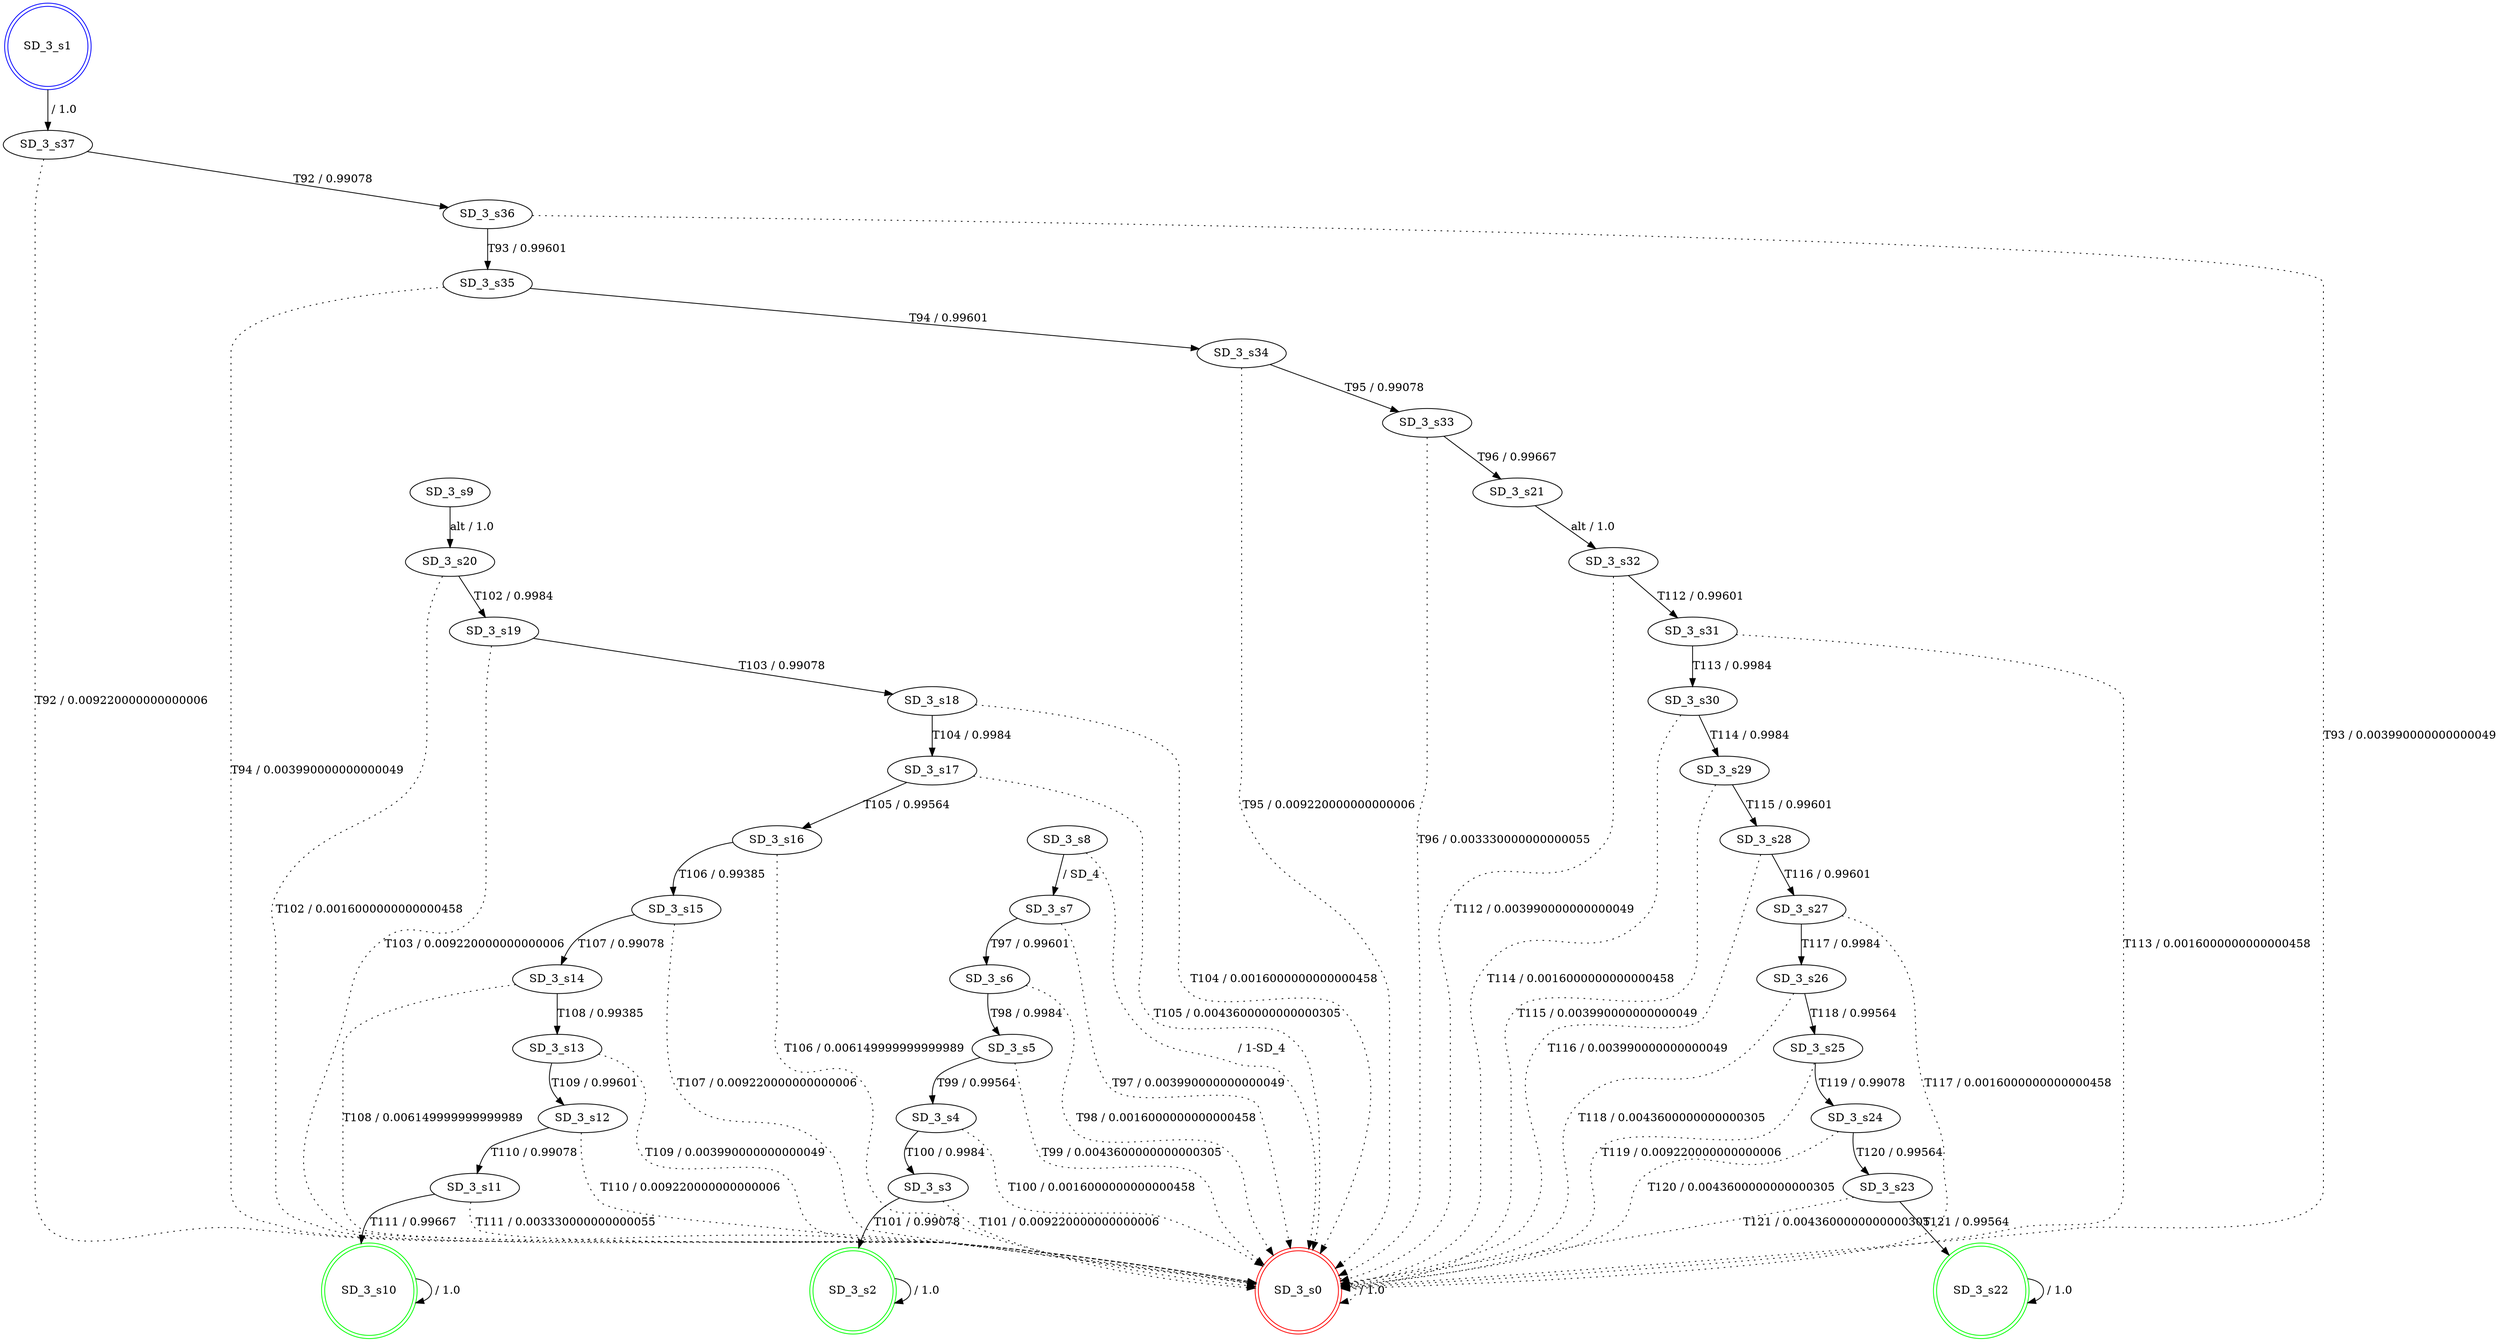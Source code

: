 digraph graphname {
SD_3_s0 [label="SD_3_s0",color=red,shape=doublecircle ];
SD_3_s1 [label="SD_3_s1",color=blue,shape=doublecircle ];
SD_3_s2 [label="SD_3_s2",color=green,shape=doublecircle ];
SD_3_s3 [label="SD_3_s3" ];
SD_3_s4 [label="SD_3_s4" ];
SD_3_s5 [label="SD_3_s5" ];
SD_3_s6 [label="SD_3_s6" ];
SD_3_s7 [label="SD_3_s7" ];
SD_3_s8 [label="SD_3_s8" ];
SD_3_s9 [label="SD_3_s9" ];
SD_3_s10 [label="SD_3_s10",color=green,shape=doublecircle ];
SD_3_s11 [label="SD_3_s11" ];
SD_3_s12 [label="SD_3_s12" ];
SD_3_s13 [label="SD_3_s13" ];
SD_3_s14 [label="SD_3_s14" ];
SD_3_s15 [label="SD_3_s15" ];
SD_3_s16 [label="SD_3_s16" ];
SD_3_s17 [label="SD_3_s17" ];
SD_3_s18 [label="SD_3_s18" ];
SD_3_s19 [label="SD_3_s19" ];
SD_3_s20 [label="SD_3_s20" ];
SD_3_s21 [label="SD_3_s21" ];
SD_3_s22 [label="SD_3_s22",color=green,shape=doublecircle ];
SD_3_s23 [label="SD_3_s23" ];
SD_3_s24 [label="SD_3_s24" ];
SD_3_s25 [label="SD_3_s25" ];
SD_3_s26 [label="SD_3_s26" ];
SD_3_s27 [label="SD_3_s27" ];
SD_3_s28 [label="SD_3_s28" ];
SD_3_s29 [label="SD_3_s29" ];
SD_3_s30 [label="SD_3_s30" ];
SD_3_s31 [label="SD_3_s31" ];
SD_3_s32 [label="SD_3_s32" ];
SD_3_s33 [label="SD_3_s33" ];
SD_3_s34 [label="SD_3_s34" ];
SD_3_s35 [label="SD_3_s35" ];
SD_3_s36 [label="SD_3_s36" ];
SD_3_s37 [label="SD_3_s37" ];
SD_3_s0 -> SD_3_s0 [label=" / 1.0", style=dotted];
SD_3_s1 -> SD_3_s37 [label=" / 1.0"];
SD_3_s2 -> SD_3_s2 [label=" / 1.0"];
SD_3_s3 -> SD_3_s2 [label="T101 / 0.99078"];
SD_3_s3 -> SD_3_s0 [label="T101 / 0.009220000000000006", style=dotted];
SD_3_s4 -> SD_3_s3 [label="T100 / 0.9984"];
SD_3_s4 -> SD_3_s0 [label="T100 / 0.0016000000000000458", style=dotted];
SD_3_s5 -> SD_3_s4 [label="T99 / 0.99564"];
SD_3_s5 -> SD_3_s0 [label="T99 / 0.0043600000000000305", style=dotted];
SD_3_s6 -> SD_3_s5 [label="T98 / 0.9984"];
SD_3_s6 -> SD_3_s0 [label="T98 / 0.0016000000000000458", style=dotted];
SD_3_s7 -> SD_3_s6 [label="T97 / 0.99601"];
SD_3_s7 -> SD_3_s0 [label="T97 / 0.003990000000000049", style=dotted];
SD_3_s8 -> SD_3_s7 [label=" / SD_4"];
SD_3_s8 -> SD_3_s0 [label=" / 1-SD_4", style=dotted];
SD_3_s9 -> SD_3_s20 [label="alt / 1.0"];
SD_3_s10 -> SD_3_s10 [label=" / 1.0"];
SD_3_s11 -> SD_3_s10 [label="T111 / 0.99667"];
SD_3_s11 -> SD_3_s0 [label="T111 / 0.003330000000000055", style=dotted];
SD_3_s12 -> SD_3_s11 [label="T110 / 0.99078"];
SD_3_s12 -> SD_3_s0 [label="T110 / 0.009220000000000006", style=dotted];
SD_3_s13 -> SD_3_s12 [label="T109 / 0.99601"];
SD_3_s13 -> SD_3_s0 [label="T109 / 0.003990000000000049", style=dotted];
SD_3_s14 -> SD_3_s13 [label="T108 / 0.99385"];
SD_3_s14 -> SD_3_s0 [label="T108 / 0.006149999999999989", style=dotted];
SD_3_s15 -> SD_3_s14 [label="T107 / 0.99078"];
SD_3_s15 -> SD_3_s0 [label="T107 / 0.009220000000000006", style=dotted];
SD_3_s16 -> SD_3_s15 [label="T106 / 0.99385"];
SD_3_s16 -> SD_3_s0 [label="T106 / 0.006149999999999989", style=dotted];
SD_3_s17 -> SD_3_s16 [label="T105 / 0.99564"];
SD_3_s17 -> SD_3_s0 [label="T105 / 0.0043600000000000305", style=dotted];
SD_3_s18 -> SD_3_s17 [label="T104 / 0.9984"];
SD_3_s18 -> SD_3_s0 [label="T104 / 0.0016000000000000458", style=dotted];
SD_3_s19 -> SD_3_s18 [label="T103 / 0.99078"];
SD_3_s19 -> SD_3_s0 [label="T103 / 0.009220000000000006", style=dotted];
SD_3_s20 -> SD_3_s19 [label="T102 / 0.9984"];
SD_3_s20 -> SD_3_s0 [label="T102 / 0.0016000000000000458", style=dotted];
SD_3_s21 -> SD_3_s32 [label="alt / 1.0"];
SD_3_s22 -> SD_3_s22 [label=" / 1.0"];
SD_3_s23 -> SD_3_s22 [label="T121 / 0.99564"];
SD_3_s23 -> SD_3_s0 [label="T121 / 0.0043600000000000305", style=dotted];
SD_3_s24 -> SD_3_s23 [label="T120 / 0.99564"];
SD_3_s24 -> SD_3_s0 [label="T120 / 0.0043600000000000305", style=dotted];
SD_3_s25 -> SD_3_s24 [label="T119 / 0.99078"];
SD_3_s25 -> SD_3_s0 [label="T119 / 0.009220000000000006", style=dotted];
SD_3_s26 -> SD_3_s25 [label="T118 / 0.99564"];
SD_3_s26 -> SD_3_s0 [label="T118 / 0.0043600000000000305", style=dotted];
SD_3_s27 -> SD_3_s26 [label="T117 / 0.9984"];
SD_3_s27 -> SD_3_s0 [label="T117 / 0.0016000000000000458", style=dotted];
SD_3_s28 -> SD_3_s27 [label="T116 / 0.99601"];
SD_3_s28 -> SD_3_s0 [label="T116 / 0.003990000000000049", style=dotted];
SD_3_s29 -> SD_3_s28 [label="T115 / 0.99601"];
SD_3_s29 -> SD_3_s0 [label="T115 / 0.003990000000000049", style=dotted];
SD_3_s30 -> SD_3_s29 [label="T114 / 0.9984"];
SD_3_s30 -> SD_3_s0 [label="T114 / 0.0016000000000000458", style=dotted];
SD_3_s31 -> SD_3_s30 [label="T113 / 0.9984"];
SD_3_s31 -> SD_3_s0 [label="T113 / 0.0016000000000000458", style=dotted];
SD_3_s32 -> SD_3_s31 [label="T112 / 0.99601"];
SD_3_s32 -> SD_3_s0 [label="T112 / 0.003990000000000049", style=dotted];
SD_3_s33 -> SD_3_s21 [label="T96 / 0.99667"];
SD_3_s33 -> SD_3_s0 [label="T96 / 0.003330000000000055", style=dotted];
SD_3_s34 -> SD_3_s33 [label="T95 / 0.99078"];
SD_3_s34 -> SD_3_s0 [label="T95 / 0.009220000000000006", style=dotted];
SD_3_s35 -> SD_3_s34 [label="T94 / 0.99601"];
SD_3_s35 -> SD_3_s0 [label="T94 / 0.003990000000000049", style=dotted];
SD_3_s36 -> SD_3_s35 [label="T93 / 0.99601"];
SD_3_s36 -> SD_3_s0 [label="T93 / 0.003990000000000049", style=dotted];
SD_3_s37 -> SD_3_s36 [label="T92 / 0.99078"];
SD_3_s37 -> SD_3_s0 [label="T92 / 0.009220000000000006", style=dotted];
}